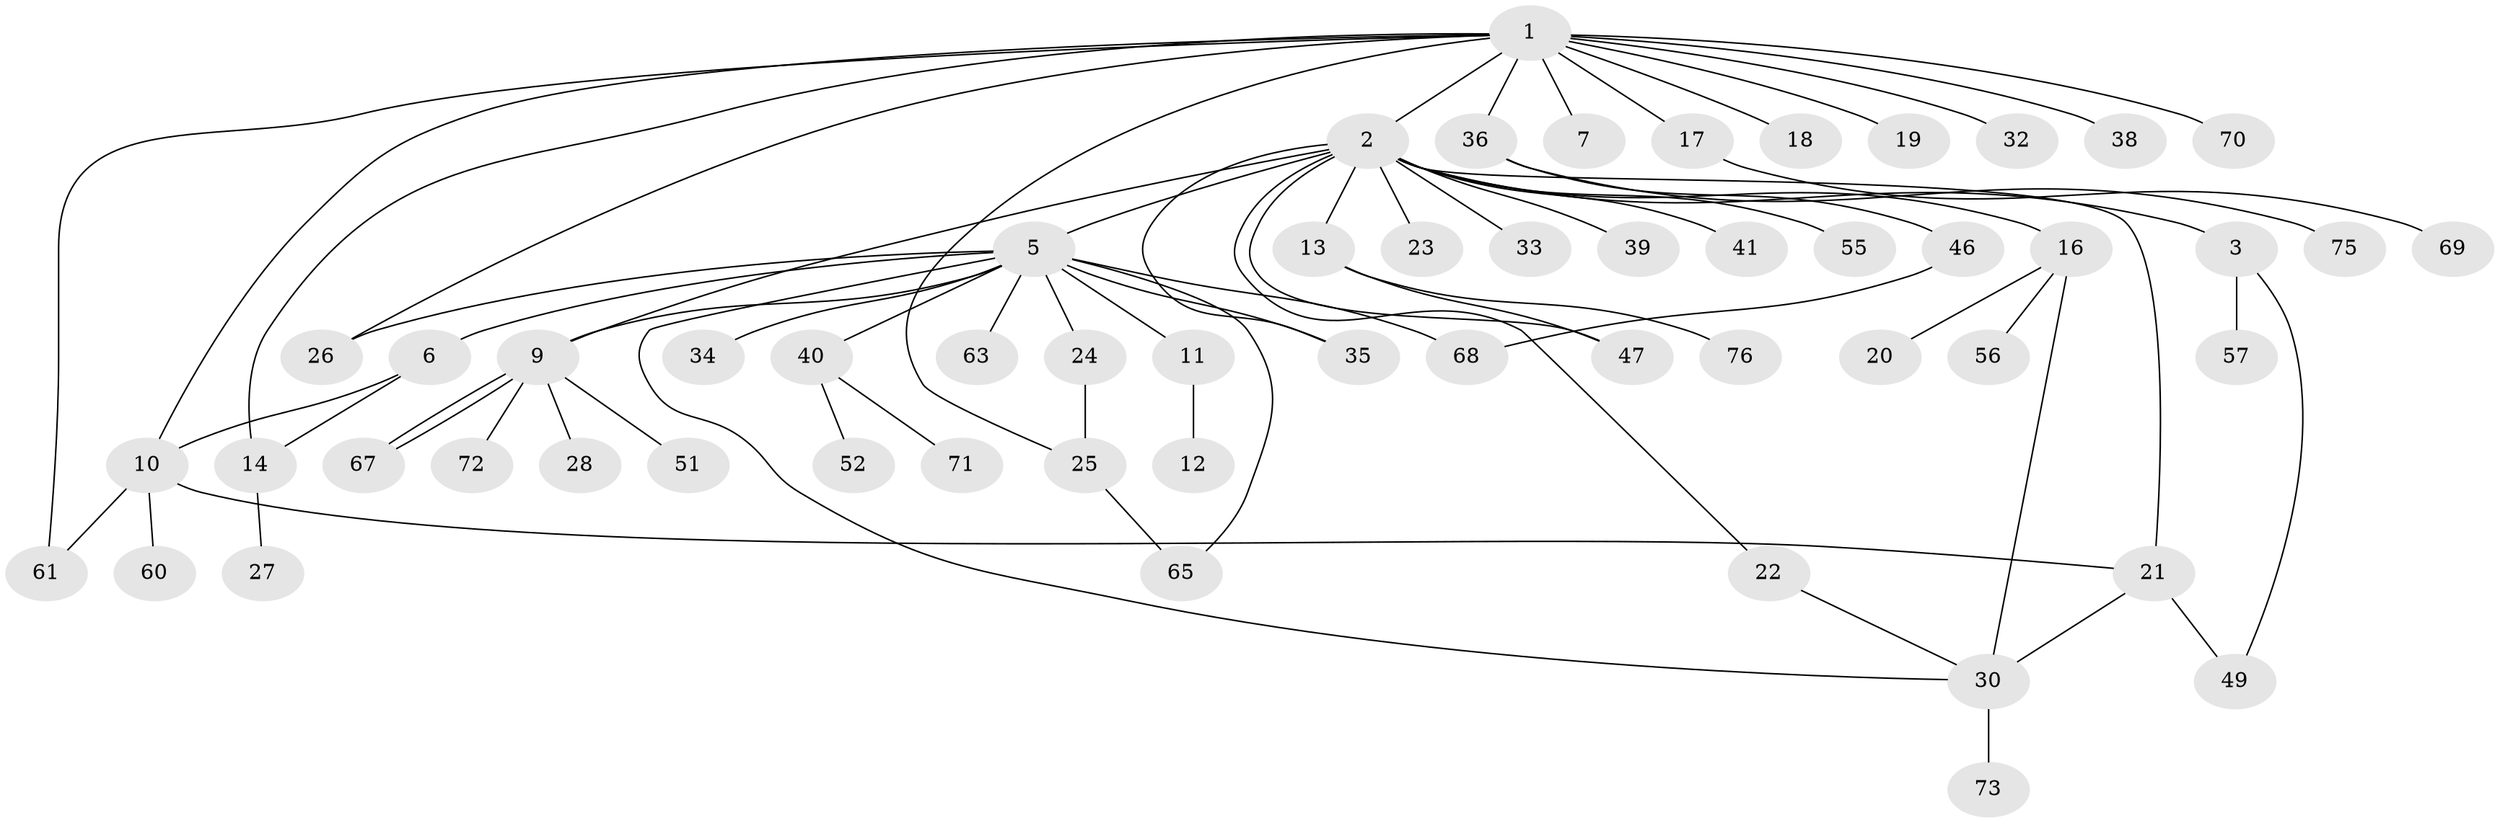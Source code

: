 // Generated by graph-tools (version 1.1) at 2025/51/02/27/25 19:51:58]
// undirected, 56 vertices, 71 edges
graph export_dot {
graph [start="1"]
  node [color=gray90,style=filled];
  1 [super="+37"];
  2 [super="+4"];
  3 [super="+44"];
  5 [super="+8"];
  6;
  7 [super="+53"];
  9 [super="+62"];
  10 [super="+29"];
  11 [super="+15"];
  12 [super="+48"];
  13 [super="+59"];
  14 [super="+64"];
  16 [super="+42"];
  17;
  18;
  19;
  20;
  21 [super="+66"];
  22;
  23;
  24;
  25 [super="+74"];
  26;
  27;
  28;
  30 [super="+31"];
  32;
  33;
  34 [super="+54"];
  35 [super="+43"];
  36 [super="+58"];
  38 [super="+50"];
  39;
  40 [super="+45"];
  41;
  46;
  47;
  49;
  51;
  52;
  55;
  56;
  57;
  60;
  61;
  63;
  65;
  67;
  68;
  69;
  70;
  71;
  72;
  73;
  75;
  76;
  1 -- 2;
  1 -- 7;
  1 -- 14;
  1 -- 17;
  1 -- 18;
  1 -- 19;
  1 -- 25;
  1 -- 26;
  1 -- 32;
  1 -- 36;
  1 -- 38;
  1 -- 61;
  1 -- 70;
  1 -- 10;
  2 -- 3;
  2 -- 5;
  2 -- 9;
  2 -- 13;
  2 -- 16;
  2 -- 21;
  2 -- 22;
  2 -- 23;
  2 -- 33;
  2 -- 35;
  2 -- 41;
  2 -- 55;
  2 -- 39;
  2 -- 47;
  3 -- 49;
  3 -- 57;
  5 -- 6;
  5 -- 9;
  5 -- 26;
  5 -- 30;
  5 -- 34;
  5 -- 65;
  5 -- 68;
  5 -- 35;
  5 -- 40;
  5 -- 24;
  5 -- 11;
  5 -- 63;
  6 -- 10;
  6 -- 14;
  9 -- 28;
  9 -- 51;
  9 -- 67;
  9 -- 67;
  9 -- 72;
  10 -- 21;
  10 -- 60;
  10 -- 61;
  11 -- 12;
  13 -- 76;
  13 -- 47;
  14 -- 27;
  16 -- 20;
  16 -- 30;
  16 -- 56;
  17 -- 69;
  21 -- 49;
  21 -- 30;
  22 -- 30;
  24 -- 25;
  25 -- 65;
  30 -- 73;
  36 -- 46;
  36 -- 75;
  40 -- 52;
  40 -- 71;
  46 -- 68;
}
